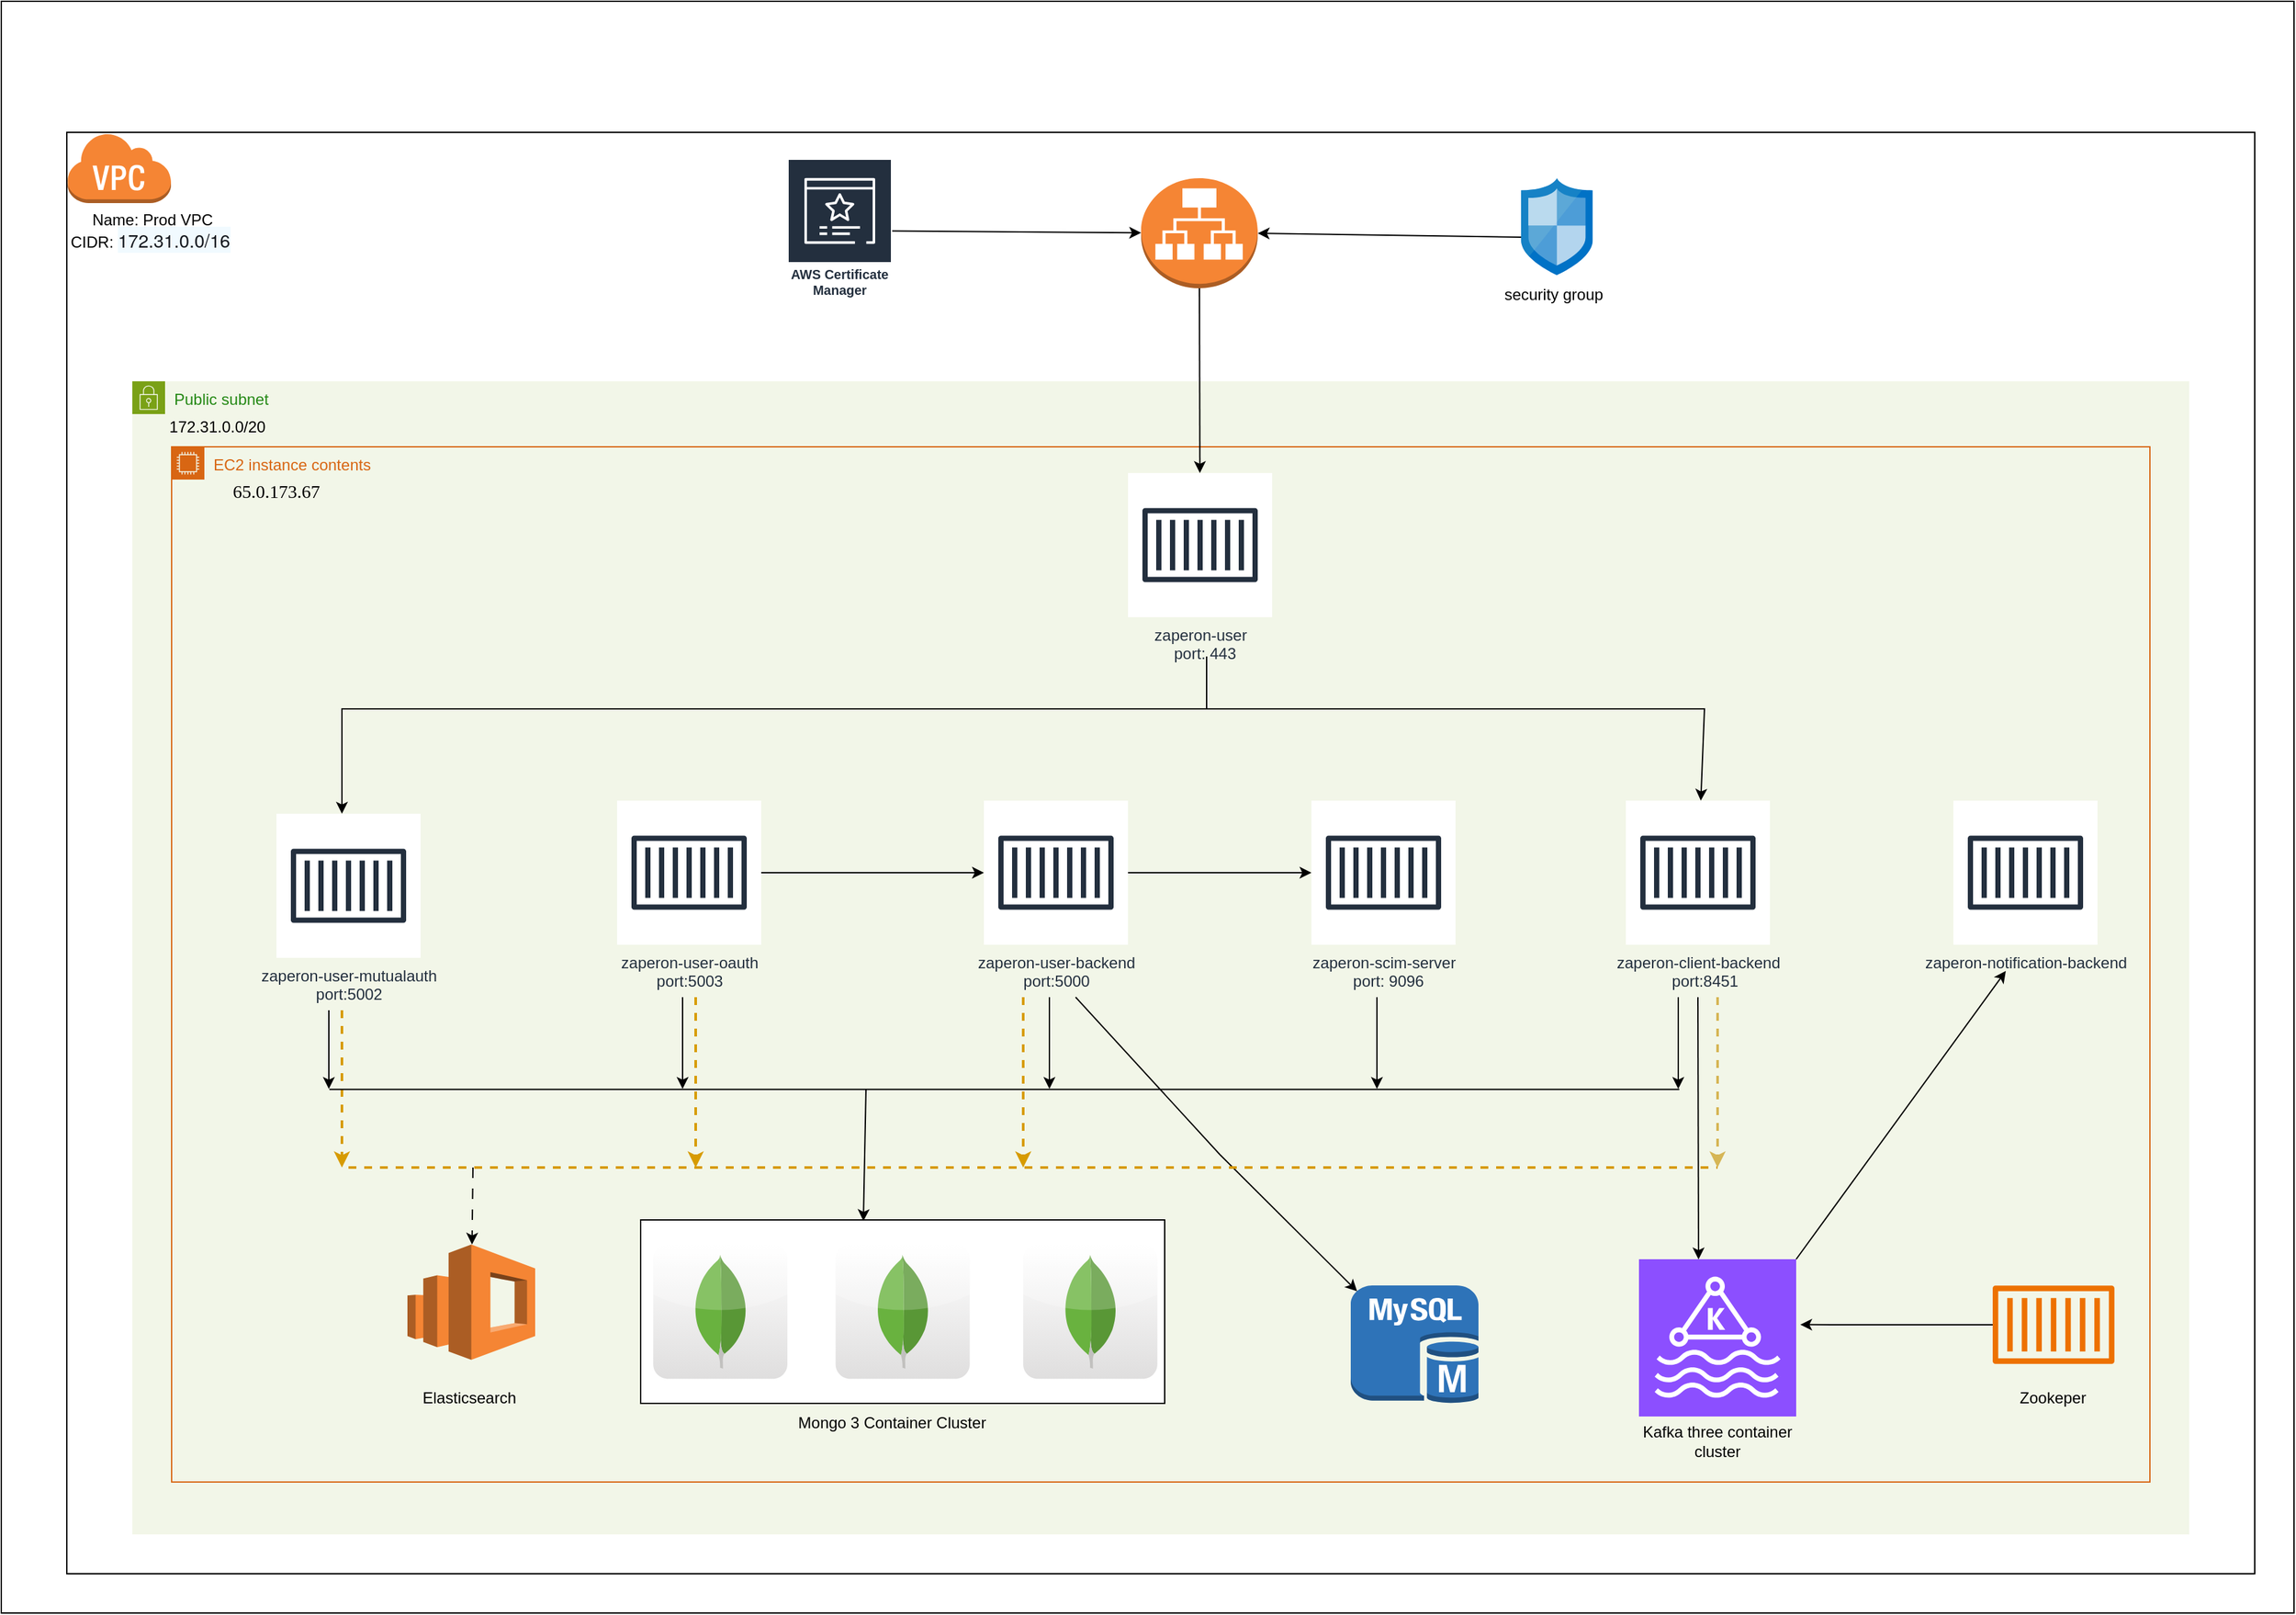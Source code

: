 <mxfile version="24.7.14">
  <diagram name="Page-1" id="h_LkcGsNz-ThtmGKtbZ9">
    <mxGraphModel dx="2072" dy="1786" grid="1" gridSize="10" guides="1" tooltips="1" connect="1" arrows="1" fold="1" page="1" pageScale="1" pageWidth="850" pageHeight="1100" math="0" shadow="0">
      <root>
        <mxCell id="0" />
        <mxCell id="1" parent="0" />
        <mxCell id="2kwRE9HBUQ9HcN6WiooD-1" value="" style="rounded=0;whiteSpace=wrap;html=1;" vertex="1" parent="1">
          <mxGeometry x="-370" y="-60" width="1750" height="1230" as="geometry" />
        </mxCell>
        <mxCell id="2kwRE9HBUQ9HcN6WiooD-2" value="" style="rounded=0;whiteSpace=wrap;html=1;" vertex="1" parent="1">
          <mxGeometry x="-320" y="40" width="1670" height="1100" as="geometry" />
        </mxCell>
        <mxCell id="2kwRE9HBUQ9HcN6WiooD-3" value="" style="outlineConnect=0;dashed=0;verticalLabelPosition=bottom;verticalAlign=top;align=center;html=1;shape=mxgraph.aws3.virtual_private_cloud;fillColor=#F58534;gradientColor=none;" vertex="1" parent="1">
          <mxGeometry x="-320" y="40" width="79.5" height="54" as="geometry" />
        </mxCell>
        <mxCell id="2kwRE9HBUQ9HcN6WiooD-6" value="Name: Prod VPC&lt;br&gt;CIDR:&amp;nbsp;&lt;span style=&quot;text-wrap: nowrap; color: rgb(22, 25, 31); font-family: &amp;quot;Amazon Ember&amp;quot;, &amp;quot;Helvetica Neue&amp;quot;, Roboto, Arial, sans-serif; font-size: 14px; text-align: start; background-color: rgb(241, 250, 255);&quot;&gt;172.31.0.0/16&lt;/span&gt;&amp;nbsp;" style="text;html=1;align=center;verticalAlign=middle;whiteSpace=wrap;rounded=0;" vertex="1" parent="1">
          <mxGeometry x="-320" y="94" width="130.5" height="42" as="geometry" />
        </mxCell>
        <mxCell id="2kwRE9HBUQ9HcN6WiooD-8" value="" style="outlineConnect=0;dashed=0;verticalLabelPosition=bottom;verticalAlign=top;align=center;html=1;shape=mxgraph.aws3.application_load_balancer;fillColor=#F58534;gradientColor=none;" vertex="1" parent="1">
          <mxGeometry x="500" y="75" width="89" height="84" as="geometry" />
        </mxCell>
        <mxCell id="2kwRE9HBUQ9HcN6WiooD-9" value="Public subnet" style="points=[[0,0],[0.25,0],[0.5,0],[0.75,0],[1,0],[1,0.25],[1,0.5],[1,0.75],[1,1],[0.75,1],[0.5,1],[0.25,1],[0,1],[0,0.75],[0,0.5],[0,0.25]];outlineConnect=0;gradientColor=none;html=1;whiteSpace=wrap;fontSize=12;fontStyle=0;container=1;pointerEvents=0;collapsible=0;recursiveResize=0;shape=mxgraph.aws4.group;grIcon=mxgraph.aws4.group_security_group;grStroke=0;strokeColor=#7AA116;fillColor=#F2F6E8;verticalAlign=top;align=left;spacingLeft=30;fontColor=#248814;dashed=0;" vertex="1" parent="1">
          <mxGeometry x="-270" y="230" width="1570" height="880" as="geometry" />
        </mxCell>
        <mxCell id="2kwRE9HBUQ9HcN6WiooD-12" value="172.31.0.0/20" style="text;html=1;align=center;verticalAlign=middle;whiteSpace=wrap;rounded=0;" vertex="1" parent="2kwRE9HBUQ9HcN6WiooD-9">
          <mxGeometry x="20" y="20" width="90" height="30" as="geometry" />
        </mxCell>
        <mxCell id="2kwRE9HBUQ9HcN6WiooD-13" value="EC2 instance contents" style="points=[[0,0],[0.25,0],[0.5,0],[0.75,0],[1,0],[1,0.25],[1,0.5],[1,0.75],[1,1],[0.75,1],[0.5,1],[0.25,1],[0,1],[0,0.75],[0,0.5],[0,0.25]];outlineConnect=0;gradientColor=none;html=1;whiteSpace=wrap;fontSize=12;fontStyle=0;container=1;pointerEvents=0;collapsible=0;recursiveResize=0;shape=mxgraph.aws4.group;grIcon=mxgraph.aws4.group_ec2_instance_contents;strokeColor=#D86613;fillColor=none;verticalAlign=top;align=left;spacingLeft=30;fontColor=#D86613;dashed=0;" vertex="1" parent="2kwRE9HBUQ9HcN6WiooD-9">
          <mxGeometry x="30" y="50" width="1510" height="790" as="geometry" />
        </mxCell>
        <mxCell id="2kwRE9HBUQ9HcN6WiooD-18" value="&lt;div&gt;zaperon-user&lt;/div&gt;&lt;div&gt;&amp;nbsp; port: 443&lt;/div&gt;" style="sketch=0;outlineConnect=0;fontColor=#232F3E;gradientColor=none;strokeColor=#232F3E;fillColor=#ffffff;dashed=0;verticalLabelPosition=bottom;verticalAlign=top;align=center;html=1;fontSize=12;fontStyle=0;aspect=fixed;shape=mxgraph.aws4.resourceIcon;resIcon=mxgraph.aws4.container_1;" vertex="1" parent="2kwRE9HBUQ9HcN6WiooD-13">
          <mxGeometry x="730" y="20" width="110" height="110" as="geometry" />
        </mxCell>
        <mxCell id="2kwRE9HBUQ9HcN6WiooD-29" value="&lt;div&gt;zaperon-scim-server&lt;/div&gt;&lt;div&gt;&amp;nbsp; port: 9096&lt;/div&gt;" style="sketch=0;outlineConnect=0;fontColor=#232F3E;gradientColor=none;strokeColor=#232F3E;fillColor=#ffffff;dashed=0;verticalLabelPosition=bottom;verticalAlign=top;align=center;html=1;fontSize=12;fontStyle=0;aspect=fixed;shape=mxgraph.aws4.resourceIcon;resIcon=mxgraph.aws4.container_1;" vertex="1" parent="2kwRE9HBUQ9HcN6WiooD-13">
          <mxGeometry x="870" y="270" width="110" height="110" as="geometry" />
        </mxCell>
        <mxCell id="2kwRE9HBUQ9HcN6WiooD-69" style="edgeStyle=orthogonalEdgeStyle;rounded=0;orthogonalLoop=1;jettySize=auto;html=1;" edge="1" parent="2kwRE9HBUQ9HcN6WiooD-13" source="2kwRE9HBUQ9HcN6WiooD-30" target="2kwRE9HBUQ9HcN6WiooD-29">
          <mxGeometry relative="1" as="geometry" />
        </mxCell>
        <mxCell id="2kwRE9HBUQ9HcN6WiooD-30" value="&lt;div&gt;zaperon-user-backend&lt;/div&gt;&lt;div&gt;port:5000&lt;/div&gt;" style="sketch=0;outlineConnect=0;fontColor=#232F3E;gradientColor=none;strokeColor=#232F3E;fillColor=#ffffff;dashed=0;verticalLabelPosition=bottom;verticalAlign=top;align=center;html=1;fontSize=12;fontStyle=0;aspect=fixed;shape=mxgraph.aws4.resourceIcon;resIcon=mxgraph.aws4.container_1;" vertex="1" parent="2kwRE9HBUQ9HcN6WiooD-13">
          <mxGeometry x="620" y="270" width="110" height="110" as="geometry" />
        </mxCell>
        <mxCell id="2kwRE9HBUQ9HcN6WiooD-31" value="&lt;div&gt;zaperon-client-backend&lt;/div&gt;&lt;div&gt;&amp;nbsp; &amp;nbsp;port:8451&lt;/div&gt;" style="sketch=0;outlineConnect=0;fontColor=#232F3E;gradientColor=none;strokeColor=#232F3E;fillColor=#ffffff;dashed=0;verticalLabelPosition=bottom;verticalAlign=top;align=center;html=1;fontSize=12;fontStyle=0;aspect=fixed;shape=mxgraph.aws4.resourceIcon;resIcon=mxgraph.aws4.container_1;" vertex="1" parent="2kwRE9HBUQ9HcN6WiooD-13">
          <mxGeometry x="1110" y="270" width="110" height="110" as="geometry" />
        </mxCell>
        <mxCell id="2kwRE9HBUQ9HcN6WiooD-32" value="zaperon-notification-backend" style="sketch=0;outlineConnect=0;fontColor=#232F3E;gradientColor=none;strokeColor=#232F3E;fillColor=#ffffff;dashed=0;verticalLabelPosition=bottom;verticalAlign=top;align=center;html=1;fontSize=12;fontStyle=0;aspect=fixed;shape=mxgraph.aws4.resourceIcon;resIcon=mxgraph.aws4.container_1;" vertex="1" parent="2kwRE9HBUQ9HcN6WiooD-13">
          <mxGeometry x="1360" y="270" width="110" height="110" as="geometry" />
        </mxCell>
        <mxCell id="2kwRE9HBUQ9HcN6WiooD-71" style="edgeStyle=orthogonalEdgeStyle;rounded=0;orthogonalLoop=1;jettySize=auto;html=1;" edge="1" parent="2kwRE9HBUQ9HcN6WiooD-13" source="2kwRE9HBUQ9HcN6WiooD-33" target="2kwRE9HBUQ9HcN6WiooD-30">
          <mxGeometry relative="1" as="geometry" />
        </mxCell>
        <mxCell id="2kwRE9HBUQ9HcN6WiooD-33" value="&lt;div&gt;zaperon-user-oauth&lt;/div&gt;&lt;div&gt;port:5003&lt;/div&gt;" style="sketch=0;outlineConnect=0;fontColor=#232F3E;gradientColor=none;strokeColor=#232F3E;fillColor=#ffffff;dashed=0;verticalLabelPosition=bottom;verticalAlign=top;align=center;html=1;fontSize=12;fontStyle=0;aspect=fixed;shape=mxgraph.aws4.resourceIcon;resIcon=mxgraph.aws4.container_1;" vertex="1" parent="2kwRE9HBUQ9HcN6WiooD-13">
          <mxGeometry x="340" y="270" width="110" height="110" as="geometry" />
        </mxCell>
        <mxCell id="2kwRE9HBUQ9HcN6WiooD-34" value="&lt;div&gt;zaperon-user-mutualauth&lt;/div&gt;&lt;div&gt;port:5002&lt;/div&gt;" style="sketch=0;outlineConnect=0;fontColor=#232F3E;gradientColor=none;strokeColor=#232F3E;fillColor=#ffffff;dashed=0;verticalLabelPosition=bottom;verticalAlign=top;align=center;html=1;fontSize=12;fontStyle=0;aspect=fixed;shape=mxgraph.aws4.resourceIcon;resIcon=mxgraph.aws4.container_1;" vertex="1" parent="2kwRE9HBUQ9HcN6WiooD-13">
          <mxGeometry x="80" y="280" width="110" height="110" as="geometry" />
        </mxCell>
        <mxCell id="2kwRE9HBUQ9HcN6WiooD-40" value="" style="rounded=0;whiteSpace=wrap;html=1;" vertex="1" parent="2kwRE9HBUQ9HcN6WiooD-13">
          <mxGeometry x="358" y="590" width="400" height="140" as="geometry" />
        </mxCell>
        <mxCell id="2kwRE9HBUQ9HcN6WiooD-41" value="" style="dashed=0;outlineConnect=0;html=1;align=center;labelPosition=center;verticalLabelPosition=bottom;verticalAlign=top;shape=mxgraph.webicons.mongodb;gradientColor=#DFDEDE" vertex="1" parent="2kwRE9HBUQ9HcN6WiooD-13">
          <mxGeometry x="367.6" y="608.8" width="102.4" height="102.4" as="geometry" />
        </mxCell>
        <mxCell id="2kwRE9HBUQ9HcN6WiooD-42" value="" style="dashed=0;outlineConnect=0;html=1;align=center;labelPosition=center;verticalLabelPosition=bottom;verticalAlign=top;shape=mxgraph.webicons.mongodb;gradientColor=#DFDEDE" vertex="1" parent="2kwRE9HBUQ9HcN6WiooD-13">
          <mxGeometry x="506.8" y="608.8" width="102.4" height="102.4" as="geometry" />
        </mxCell>
        <mxCell id="2kwRE9HBUQ9HcN6WiooD-43" value="" style="dashed=0;outlineConnect=0;html=1;align=center;labelPosition=center;verticalLabelPosition=bottom;verticalAlign=top;shape=mxgraph.webicons.mongodb;gradientColor=#DFDEDE" vertex="1" parent="2kwRE9HBUQ9HcN6WiooD-13">
          <mxGeometry x="650" y="608.8" width="102.4" height="102.4" as="geometry" />
        </mxCell>
        <mxCell id="2kwRE9HBUQ9HcN6WiooD-45" value="Mongo 3 Container Cluster" style="text;html=1;align=center;verticalAlign=middle;whiteSpace=wrap;rounded=0;" vertex="1" parent="2kwRE9HBUQ9HcN6WiooD-13">
          <mxGeometry x="470" y="730" width="160" height="30" as="geometry" />
        </mxCell>
        <mxCell id="2kwRE9HBUQ9HcN6WiooD-46" value="" style="outlineConnect=0;dashed=0;verticalLabelPosition=bottom;verticalAlign=top;align=center;html=1;shape=mxgraph.aws3.elasticsearch_service;fillColor=#F58534;gradientColor=none;" vertex="1" parent="2kwRE9HBUQ9HcN6WiooD-13">
          <mxGeometry x="180" y="608.8" width="97.5" height="88" as="geometry" />
        </mxCell>
        <mxCell id="2kwRE9HBUQ9HcN6WiooD-47" value="Elasticsearch&amp;nbsp;" style="text;html=1;align=center;verticalAlign=middle;whiteSpace=wrap;rounded=0;" vertex="1" parent="2kwRE9HBUQ9HcN6WiooD-13">
          <mxGeometry x="163.75" y="711" width="130" height="30" as="geometry" />
        </mxCell>
        <mxCell id="2kwRE9HBUQ9HcN6WiooD-49" value="" style="outlineConnect=0;dashed=0;verticalLabelPosition=bottom;verticalAlign=top;align=center;html=1;shape=mxgraph.aws3.mysql_db_instance;fillColor=#2E73B8;gradientColor=none;" vertex="1" parent="2kwRE9HBUQ9HcN6WiooD-13">
          <mxGeometry x="900" y="640" width="97.5" height="90" as="geometry" />
        </mxCell>
        <mxCell id="2kwRE9HBUQ9HcN6WiooD-50" value="Kafka three container cluster" style="text;html=1;align=center;verticalAlign=middle;whiteSpace=wrap;rounded=0;" vertex="1" parent="2kwRE9HBUQ9HcN6WiooD-13">
          <mxGeometry x="1120" y="743.6" width="120" height="30" as="geometry" />
        </mxCell>
        <mxCell id="2kwRE9HBUQ9HcN6WiooD-51" value="" style="sketch=0;outlineConnect=0;fontColor=#232F3E;gradientColor=none;fillColor=#ED7100;strokeColor=none;dashed=0;verticalLabelPosition=bottom;verticalAlign=top;align=center;html=1;fontSize=12;fontStyle=0;aspect=fixed;pointerEvents=1;shape=mxgraph.aws4.container_1;" vertex="1" parent="2kwRE9HBUQ9HcN6WiooD-13">
          <mxGeometry x="1390" y="640" width="92.9" height="60" as="geometry" />
        </mxCell>
        <mxCell id="2kwRE9HBUQ9HcN6WiooD-52" value="Zookeper" style="text;html=1;align=center;verticalAlign=middle;whiteSpace=wrap;rounded=0;" vertex="1" parent="2kwRE9HBUQ9HcN6WiooD-13">
          <mxGeometry x="1406" y="711" width="60" height="30" as="geometry" />
        </mxCell>
        <mxCell id="2kwRE9HBUQ9HcN6WiooD-67" value="&lt;span style=&quot;font-family: &amp;quot;Times New Roman&amp;quot;; font-size: 14px; text-align: start; white-space: pre;&quot;&gt;65.0.173.67&lt;/span&gt;" style="text;html=1;align=center;verticalAlign=middle;whiteSpace=wrap;rounded=0;" vertex="1" parent="2kwRE9HBUQ9HcN6WiooD-13">
          <mxGeometry x="20" y="20" width="120" height="30" as="geometry" />
        </mxCell>
        <mxCell id="2kwRE9HBUQ9HcN6WiooD-73" value="" style="endArrow=classic;startArrow=classic;html=1;rounded=0;" edge="1" parent="2kwRE9HBUQ9HcN6WiooD-13" target="2kwRE9HBUQ9HcN6WiooD-31">
          <mxGeometry width="50" height="50" relative="1" as="geometry">
            <mxPoint x="130" y="280" as="sourcePoint" />
            <mxPoint x="180" y="230" as="targetPoint" />
            <Array as="points">
              <mxPoint x="130" y="200" />
              <mxPoint x="1170" y="200" />
            </Array>
          </mxGeometry>
        </mxCell>
        <mxCell id="2kwRE9HBUQ9HcN6WiooD-76" value="" style="endArrow=none;html=1;rounded=0;" edge="1" parent="2kwRE9HBUQ9HcN6WiooD-13">
          <mxGeometry width="50" height="50" relative="1" as="geometry">
            <mxPoint x="790" y="160" as="sourcePoint" />
            <mxPoint x="790" y="200" as="targetPoint" />
          </mxGeometry>
        </mxCell>
        <mxCell id="2kwRE9HBUQ9HcN6WiooD-81" value="" style="endArrow=classic;html=1;rounded=0;" edge="1" parent="2kwRE9HBUQ9HcN6WiooD-13">
          <mxGeometry width="50" height="50" relative="1" as="geometry">
            <mxPoint x="1240" y="620" as="sourcePoint" />
            <mxPoint x="1400" y="400" as="targetPoint" />
          </mxGeometry>
        </mxCell>
        <mxCell id="2kwRE9HBUQ9HcN6WiooD-86" value="" style="endArrow=classic;html=1;rounded=0;" edge="1" parent="2kwRE9HBUQ9HcN6WiooD-13">
          <mxGeometry width="50" height="50" relative="1" as="geometry">
            <mxPoint x="120" y="430" as="sourcePoint" />
            <mxPoint x="120" y="490" as="targetPoint" />
          </mxGeometry>
        </mxCell>
        <mxCell id="2kwRE9HBUQ9HcN6WiooD-88" value="" style="endArrow=classic;html=1;rounded=0;" edge="1" parent="2kwRE9HBUQ9HcN6WiooD-13">
          <mxGeometry width="50" height="50" relative="1" as="geometry">
            <mxPoint x="920" y="420" as="sourcePoint" />
            <mxPoint x="920" y="490" as="targetPoint" />
          </mxGeometry>
        </mxCell>
        <mxCell id="2kwRE9HBUQ9HcN6WiooD-90" value="" style="endArrow=classic;html=1;rounded=0;" edge="1" parent="2kwRE9HBUQ9HcN6WiooD-13">
          <mxGeometry width="50" height="50" relative="1" as="geometry">
            <mxPoint x="390" y="420" as="sourcePoint" />
            <mxPoint x="390" y="490" as="targetPoint" />
          </mxGeometry>
        </mxCell>
        <mxCell id="2kwRE9HBUQ9HcN6WiooD-91" value="" style="endArrow=classic;html=1;rounded=0;" edge="1" parent="2kwRE9HBUQ9HcN6WiooD-13">
          <mxGeometry width="50" height="50" relative="1" as="geometry">
            <mxPoint x="670" y="420" as="sourcePoint" />
            <mxPoint x="670" y="490" as="targetPoint" />
          </mxGeometry>
        </mxCell>
        <mxCell id="2kwRE9HBUQ9HcN6WiooD-92" value="" style="endArrow=classic;html=1;rounded=0;entryX=0.425;entryY=0.006;entryDx=0;entryDy=0;entryPerimeter=0;" edge="1" parent="2kwRE9HBUQ9HcN6WiooD-13" target="2kwRE9HBUQ9HcN6WiooD-40">
          <mxGeometry width="50" height="50" relative="1" as="geometry">
            <mxPoint x="530" y="490" as="sourcePoint" />
            <mxPoint x="580" y="440" as="targetPoint" />
          </mxGeometry>
        </mxCell>
        <mxCell id="2kwRE9HBUQ9HcN6WiooD-93" value="" style="endArrow=classic;html=1;rounded=0;entryX=0.05;entryY=0.05;entryDx=0;entryDy=0;entryPerimeter=0;" edge="1" parent="2kwRE9HBUQ9HcN6WiooD-13" target="2kwRE9HBUQ9HcN6WiooD-49">
          <mxGeometry width="50" height="50" relative="1" as="geometry">
            <mxPoint x="690" y="420" as="sourcePoint" />
            <mxPoint x="740" y="370" as="targetPoint" />
            <Array as="points">
              <mxPoint x="800" y="540" />
            </Array>
          </mxGeometry>
        </mxCell>
        <mxCell id="2kwRE9HBUQ9HcN6WiooD-95" value="" style="endArrow=classic;html=1;rounded=0;" edge="1" parent="2kwRE9HBUQ9HcN6WiooD-13">
          <mxGeometry width="50" height="50" relative="1" as="geometry">
            <mxPoint x="1150" y="420" as="sourcePoint" />
            <mxPoint x="1150" y="490" as="targetPoint" />
          </mxGeometry>
        </mxCell>
        <mxCell id="2kwRE9HBUQ9HcN6WiooD-96" value="" style="endArrow=none;html=1;rounded=0;dashed=1;fillColor=#ffe6cc;strokeColor=#d79b00;strokeWidth=2;" edge="1" parent="2kwRE9HBUQ9HcN6WiooD-13">
          <mxGeometry width="50" height="50" relative="1" as="geometry">
            <mxPoint x="135" y="550" as="sourcePoint" />
            <mxPoint x="1180" y="550" as="targetPoint" />
            <Array as="points">
              <mxPoint x="135" y="550" />
              <mxPoint x="1180" y="550" />
            </Array>
          </mxGeometry>
        </mxCell>
        <mxCell id="2kwRE9HBUQ9HcN6WiooD-102" value="" style="endArrow=classic;html=1;rounded=0;dashed=1;dashPattern=8 8;" edge="1" parent="2kwRE9HBUQ9HcN6WiooD-13" target="2kwRE9HBUQ9HcN6WiooD-46">
          <mxGeometry width="50" height="50" relative="1" as="geometry">
            <mxPoint x="230" y="550" as="sourcePoint" />
            <mxPoint x="300" y="500" as="targetPoint" />
          </mxGeometry>
        </mxCell>
        <mxCell id="2kwRE9HBUQ9HcN6WiooD-103" value="" style="endArrow=classic;html=1;rounded=0;dashed=1;fillColor=#ffe6cc;strokeColor=#d79b00;strokeWidth=2;" edge="1" parent="2kwRE9HBUQ9HcN6WiooD-13">
          <mxGeometry width="50" height="50" relative="1" as="geometry">
            <mxPoint x="130" y="430" as="sourcePoint" />
            <mxPoint x="130" y="550" as="targetPoint" />
          </mxGeometry>
        </mxCell>
        <mxCell id="2kwRE9HBUQ9HcN6WiooD-104" value="" style="endArrow=classic;html=1;rounded=0;strokeWidth=2;fillColor=#ffe6cc;strokeColor=#d79b00;dashed=1;" edge="1" parent="2kwRE9HBUQ9HcN6WiooD-13">
          <mxGeometry width="50" height="50" relative="1" as="geometry">
            <mxPoint x="400" y="420" as="sourcePoint" />
            <mxPoint x="400" y="550" as="targetPoint" />
          </mxGeometry>
        </mxCell>
        <mxCell id="2kwRE9HBUQ9HcN6WiooD-105" value="" style="endArrow=classic;html=1;rounded=0;dashed=1;fillColor=#fff2cc;strokeColor=#d6b656;strokeWidth=2;" edge="1" parent="2kwRE9HBUQ9HcN6WiooD-13">
          <mxGeometry width="50" height="50" relative="1" as="geometry">
            <mxPoint x="1180" y="420" as="sourcePoint" />
            <mxPoint x="1180" y="550" as="targetPoint" />
          </mxGeometry>
        </mxCell>
        <mxCell id="2kwRE9HBUQ9HcN6WiooD-106" value="" style="endArrow=classic;html=1;rounded=0;dashed=1;fillColor=#ffe6cc;strokeColor=#d79b00;strokeWidth=2;" edge="1" parent="2kwRE9HBUQ9HcN6WiooD-13">
          <mxGeometry width="50" height="50" relative="1" as="geometry">
            <mxPoint x="650" y="420" as="sourcePoint" />
            <mxPoint x="650" y="550" as="targetPoint" />
          </mxGeometry>
        </mxCell>
        <mxCell id="2kwRE9HBUQ9HcN6WiooD-48" value="" style="sketch=0;points=[[0,0,0],[0.25,0,0],[0.5,0,0],[0.75,0,0],[1,0,0],[0,1,0],[0.25,1,0],[0.5,1,0],[0.75,1,0],[1,1,0],[0,0.25,0],[0,0.5,0],[0,0.75,0],[1,0.25,0],[1,0.5,0],[1,0.75,0]];outlineConnect=0;fontColor=#232F3E;fillColor=#8C4FFF;strokeColor=#ffffff;dashed=0;verticalLabelPosition=bottom;verticalAlign=top;align=center;html=1;fontSize=12;fontStyle=0;aspect=fixed;shape=mxgraph.aws4.resourceIcon;resIcon=mxgraph.aws4.managed_streaming_for_kafka;" vertex="1" parent="1">
          <mxGeometry x="880" y="900" width="120" height="120" as="geometry" />
        </mxCell>
        <mxCell id="2kwRE9HBUQ9HcN6WiooD-53" style="edgeStyle=orthogonalEdgeStyle;rounded=0;orthogonalLoop=1;jettySize=auto;html=1;entryX=1.026;entryY=0.416;entryDx=0;entryDy=0;entryPerimeter=0;" edge="1" parent="1" source="2kwRE9HBUQ9HcN6WiooD-51" target="2kwRE9HBUQ9HcN6WiooD-48">
          <mxGeometry relative="1" as="geometry" />
        </mxCell>
        <mxCell id="2kwRE9HBUQ9HcN6WiooD-54" value="AWS Certificate Manager" style="sketch=0;outlineConnect=0;fontColor=#232F3E;gradientColor=none;strokeColor=#ffffff;fillColor=#232F3E;dashed=0;verticalLabelPosition=middle;verticalAlign=bottom;align=center;html=1;whiteSpace=wrap;fontSize=10;fontStyle=1;spacing=3;shape=mxgraph.aws4.productIcon;prIcon=mxgraph.aws4.certificate_manager_3;" vertex="1" parent="1">
          <mxGeometry x="230" y="60" width="80" height="110" as="geometry" />
        </mxCell>
        <mxCell id="2kwRE9HBUQ9HcN6WiooD-59" value="" style="image;sketch=0;aspect=fixed;html=1;points=[];align=center;fontSize=12;image=img/lib/mscae/Network_Security_Groups_Classic.svg;" vertex="1" parent="1">
          <mxGeometry x="790" y="75" width="54.76" height="74" as="geometry" />
        </mxCell>
        <mxCell id="2kwRE9HBUQ9HcN6WiooD-60" value="security group" style="text;html=1;align=center;verticalAlign=middle;whiteSpace=wrap;rounded=0;" vertex="1" parent="1">
          <mxGeometry x="770" y="149" width="90" height="30" as="geometry" />
        </mxCell>
        <mxCell id="2kwRE9HBUQ9HcN6WiooD-64" value="" style="endArrow=classic;html=1;rounded=0;entryX=1;entryY=0.5;entryDx=0;entryDy=0;entryPerimeter=0;" edge="1" parent="1" target="2kwRE9HBUQ9HcN6WiooD-8">
          <mxGeometry width="50" height="50" relative="1" as="geometry">
            <mxPoint x="790" y="120" as="sourcePoint" />
            <mxPoint x="840" y="70" as="targetPoint" />
          </mxGeometry>
        </mxCell>
        <mxCell id="2kwRE9HBUQ9HcN6WiooD-65" value="" style="endArrow=classic;html=1;rounded=0;" edge="1" parent="1" source="2kwRE9HBUQ9HcN6WiooD-54" target="2kwRE9HBUQ9HcN6WiooD-8">
          <mxGeometry width="50" height="50" relative="1" as="geometry">
            <mxPoint x="310" y="120" as="sourcePoint" />
            <mxPoint x="360" y="70" as="targetPoint" />
          </mxGeometry>
        </mxCell>
        <mxCell id="2kwRE9HBUQ9HcN6WiooD-66" value="" style="endArrow=classic;html=1;rounded=0;exitX=0.5;exitY=1;exitDx=0;exitDy=0;exitPerimeter=0;" edge="1" parent="1" source="2kwRE9HBUQ9HcN6WiooD-8" target="2kwRE9HBUQ9HcN6WiooD-18">
          <mxGeometry width="50" height="50" relative="1" as="geometry">
            <mxPoint x="560" y="170" as="sourcePoint" />
            <mxPoint x="610" y="120" as="targetPoint" />
          </mxGeometry>
        </mxCell>
        <mxCell id="2kwRE9HBUQ9HcN6WiooD-80" style="edgeStyle=orthogonalEdgeStyle;rounded=0;orthogonalLoop=1;jettySize=auto;html=1;entryX=0.379;entryY=0.001;entryDx=0;entryDy=0;entryPerimeter=0;" edge="1" parent="1" target="2kwRE9HBUQ9HcN6WiooD-48">
          <mxGeometry relative="1" as="geometry">
            <mxPoint x="925" y="700" as="sourcePoint" />
          </mxGeometry>
        </mxCell>
        <mxCell id="2kwRE9HBUQ9HcN6WiooD-85" value="" style="endArrow=none;html=1;rounded=0;entryX=0.12;entryY=0.664;entryDx=0;entryDy=0;entryPerimeter=0;exitX=0.737;exitY=0.664;exitDx=0;exitDy=0;exitPerimeter=0;" edge="1" parent="1" source="2kwRE9HBUQ9HcN6WiooD-2" target="2kwRE9HBUQ9HcN6WiooD-2">
          <mxGeometry width="50" height="50" relative="1" as="geometry">
            <mxPoint x="680" y="770" as="sourcePoint" />
            <mxPoint x="320" y="770" as="targetPoint" />
          </mxGeometry>
        </mxCell>
      </root>
    </mxGraphModel>
  </diagram>
</mxfile>
